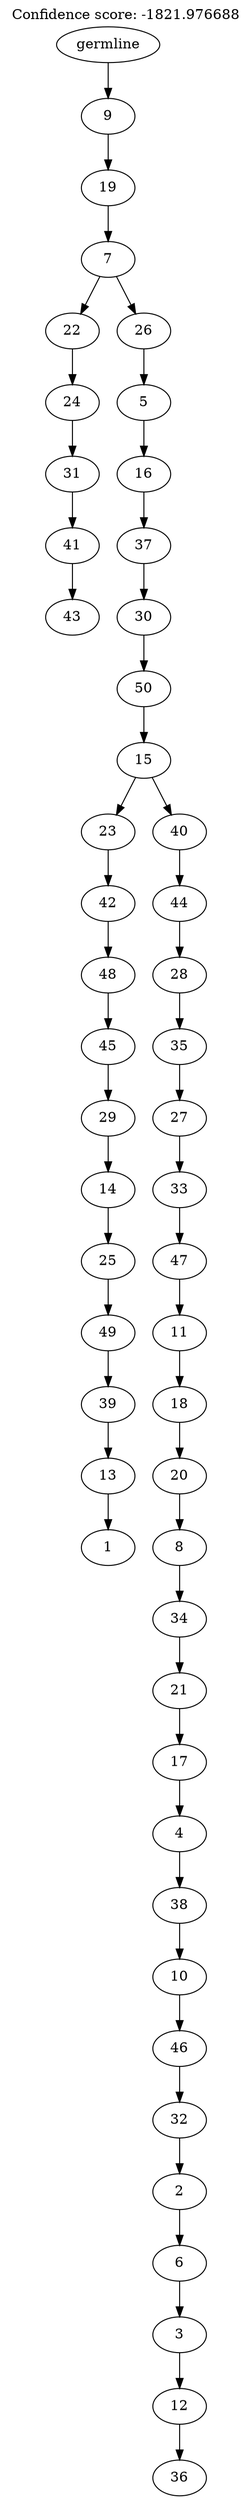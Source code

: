 digraph g {
	"49" -> "50";
	"50" [label="43"];
	"48" -> "49";
	"49" [label="41"];
	"47" -> "48";
	"48" [label="31"];
	"46" -> "47";
	"47" [label="24"];
	"44" -> "45";
	"45" [label="1"];
	"43" -> "44";
	"44" [label="13"];
	"42" -> "43";
	"43" [label="39"];
	"41" -> "42";
	"42" [label="49"];
	"40" -> "41";
	"41" [label="25"];
	"39" -> "40";
	"40" [label="14"];
	"38" -> "39";
	"39" [label="29"];
	"37" -> "38";
	"38" [label="45"];
	"36" -> "37";
	"37" [label="48"];
	"35" -> "36";
	"36" [label="42"];
	"33" -> "34";
	"34" [label="36"];
	"32" -> "33";
	"33" [label="12"];
	"31" -> "32";
	"32" [label="3"];
	"30" -> "31";
	"31" [label="6"];
	"29" -> "30";
	"30" [label="2"];
	"28" -> "29";
	"29" [label="32"];
	"27" -> "28";
	"28" [label="46"];
	"26" -> "27";
	"27" [label="10"];
	"25" -> "26";
	"26" [label="38"];
	"24" -> "25";
	"25" [label="4"];
	"23" -> "24";
	"24" [label="17"];
	"22" -> "23";
	"23" [label="21"];
	"21" -> "22";
	"22" [label="34"];
	"20" -> "21";
	"21" [label="8"];
	"19" -> "20";
	"20" [label="20"];
	"18" -> "19";
	"19" [label="18"];
	"17" -> "18";
	"18" [label="11"];
	"16" -> "17";
	"17" [label="47"];
	"15" -> "16";
	"16" [label="33"];
	"14" -> "15";
	"15" [label="27"];
	"13" -> "14";
	"14" [label="35"];
	"12" -> "13";
	"13" [label="28"];
	"11" -> "12";
	"12" [label="44"];
	"10" -> "11";
	"11" [label="40"];
	"10" -> "35";
	"35" [label="23"];
	"9" -> "10";
	"10" [label="15"];
	"8" -> "9";
	"9" [label="50"];
	"7" -> "8";
	"8" [label="30"];
	"6" -> "7";
	"7" [label="37"];
	"5" -> "6";
	"6" [label="16"];
	"4" -> "5";
	"5" [label="5"];
	"3" -> "4";
	"4" [label="26"];
	"3" -> "46";
	"46" [label="22"];
	"2" -> "3";
	"3" [label="7"];
	"1" -> "2";
	"2" [label="19"];
	"0" -> "1";
	"1" [label="9"];
	"0" [label="germline"];
	labelloc="t";
	label="Confidence score: -1821.976688";
}
